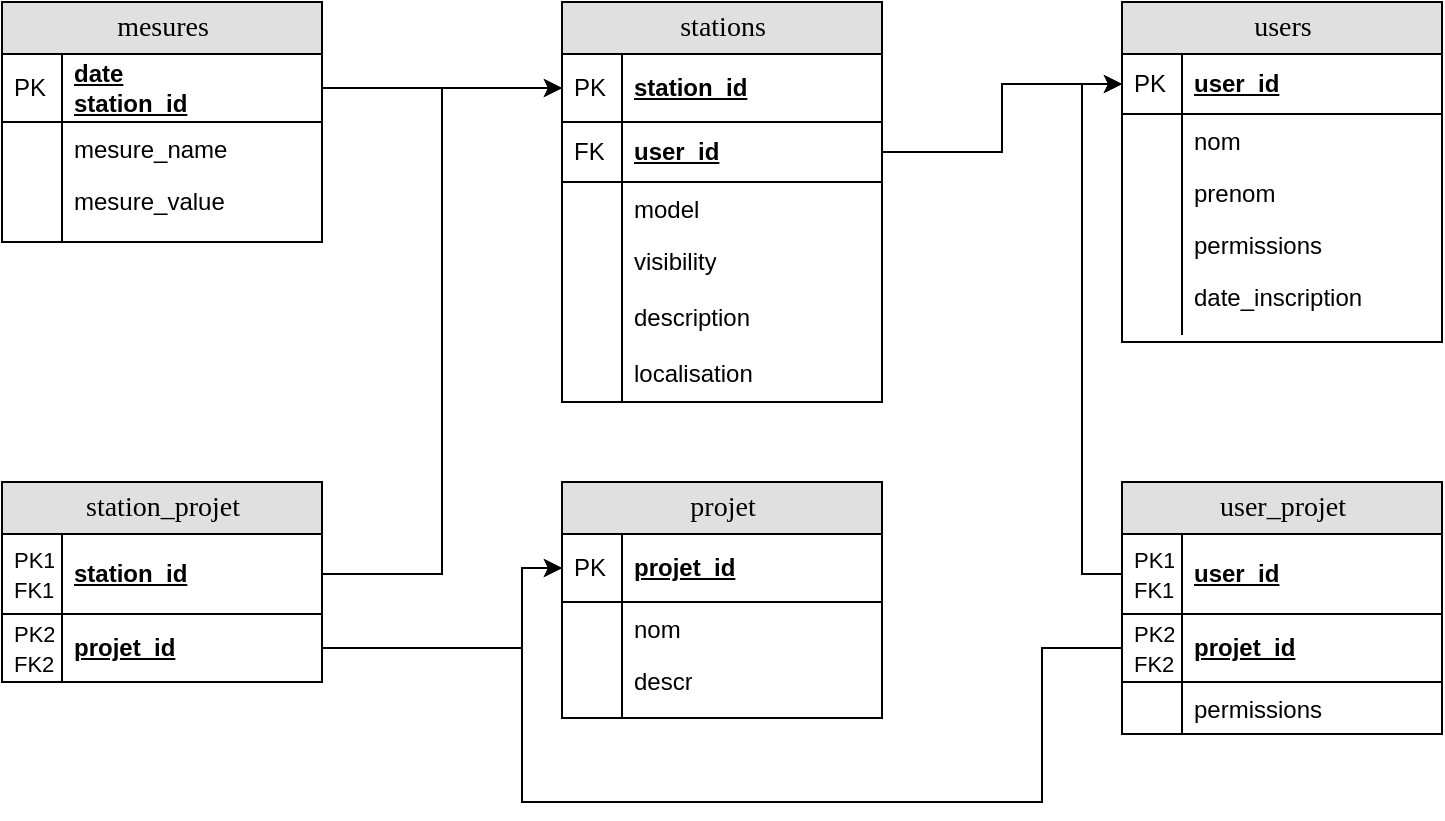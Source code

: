 <mxfile version="13.6.9" type="device"><diagram name="Page-1" id="e56a1550-8fbb-45ad-956c-1786394a9013"><mxGraphModel dx="1278" dy="548" grid="1" gridSize="10" guides="1" tooltips="1" connect="1" arrows="1" fold="1" page="1" pageScale="1" pageWidth="1100" pageHeight="850" background="#ffffff" math="0" shadow="0"><root><mxCell id="0"/><mxCell id="1" parent="0"/><mxCell id="ZOhxTdxITESLPfZu6qTr-23" value="mesures" style="swimlane;html=1;fontStyle=0;childLayout=stackLayout;horizontal=1;startSize=26;fillColor=#e0e0e0;horizontalStack=0;resizeParent=1;resizeLast=0;collapsible=1;marginBottom=0;swimlaneFillColor=#ffffff;align=center;rounded=0;shadow=0;comic=0;labelBackgroundColor=none;strokeWidth=1;fontFamily=Verdana;fontSize=14;swimlaneLine=1;" parent="1" vertex="1"><mxGeometry x="200" y="160" width="160" height="120" as="geometry"/></mxCell><mxCell id="ZOhxTdxITESLPfZu6qTr-24" value="date&lt;br&gt;station_id" style="shape=partialRectangle;top=0;left=0;right=0;bottom=1;html=1;align=left;verticalAlign=middle;fillColor=none;spacingLeft=34;spacingRight=4;whiteSpace=wrap;overflow=hidden;rotatable=0;points=[[0,0.5],[1,0.5]];portConstraint=eastwest;dropTarget=0;fontStyle=5;" parent="ZOhxTdxITESLPfZu6qTr-23" vertex="1"><mxGeometry y="26" width="160" height="34" as="geometry"/></mxCell><mxCell id="ZOhxTdxITESLPfZu6qTr-25" value="PK" style="shape=partialRectangle;top=0;left=0;bottom=0;html=1;fillColor=none;align=left;verticalAlign=middle;spacingLeft=4;spacingRight=4;whiteSpace=wrap;overflow=hidden;rotatable=0;points=[];portConstraint=eastwest;part=1;" parent="ZOhxTdxITESLPfZu6qTr-24" vertex="1" connectable="0"><mxGeometry width="30" height="34" as="geometry"/></mxCell><mxCell id="ZOhxTdxITESLPfZu6qTr-26" value="mesure_name" style="shape=partialRectangle;top=0;left=0;right=0;bottom=0;html=1;align=left;verticalAlign=top;fillColor=none;spacingLeft=34;spacingRight=4;whiteSpace=wrap;overflow=hidden;rotatable=0;points=[[0,0.5],[1,0.5]];portConstraint=eastwest;dropTarget=0;" parent="ZOhxTdxITESLPfZu6qTr-23" vertex="1"><mxGeometry y="60" width="160" height="26" as="geometry"/></mxCell><mxCell id="ZOhxTdxITESLPfZu6qTr-27" value="" style="shape=partialRectangle;top=0;left=0;bottom=0;html=1;fillColor=none;align=left;verticalAlign=top;spacingLeft=4;spacingRight=4;whiteSpace=wrap;overflow=hidden;rotatable=0;points=[];portConstraint=eastwest;part=1;" parent="ZOhxTdxITESLPfZu6qTr-26" vertex="1" connectable="0"><mxGeometry width="30" height="26" as="geometry"/></mxCell><mxCell id="ZOhxTdxITESLPfZu6qTr-28" value="mesure_value" style="shape=partialRectangle;top=0;left=0;right=0;bottom=0;html=1;align=left;verticalAlign=top;fillColor=none;spacingLeft=34;spacingRight=4;whiteSpace=wrap;overflow=hidden;rotatable=0;points=[[0,0.5],[1,0.5]];portConstraint=eastwest;dropTarget=0;" parent="ZOhxTdxITESLPfZu6qTr-23" vertex="1"><mxGeometry y="86" width="160" height="34" as="geometry"/></mxCell><mxCell id="ZOhxTdxITESLPfZu6qTr-29" value="" style="shape=partialRectangle;top=0;left=0;bottom=0;html=1;fillColor=none;align=left;verticalAlign=top;spacingLeft=4;spacingRight=4;whiteSpace=wrap;overflow=hidden;rotatable=0;points=[];portConstraint=eastwest;part=1;" parent="ZOhxTdxITESLPfZu6qTr-28" vertex="1" connectable="0"><mxGeometry width="30" height="34" as="geometry"/></mxCell><mxCell id="ZOhxTdxITESLPfZu6qTr-36" style="edgeStyle=orthogonalEdgeStyle;rounded=0;orthogonalLoop=1;jettySize=auto;html=1;exitX=1;exitY=0.5;exitDx=0;exitDy=0;entryX=0;entryY=0.5;entryDx=0;entryDy=0;" parent="1" source="ZOhxTdxITESLPfZu6qTr-24" target="2e49270ec7c68f3f-9" edge="1"><mxGeometry relative="1" as="geometry"/></mxCell><mxCell id="ZOhxTdxITESLPfZu6qTr-1" value="users" style="swimlane;html=1;fontStyle=0;childLayout=stackLayout;horizontal=1;startSize=26;fillColor=#e0e0e0;horizontalStack=0;resizeParent=1;resizeLast=0;collapsible=1;marginBottom=0;swimlaneFillColor=#ffffff;align=center;rounded=0;shadow=0;comic=0;labelBackgroundColor=none;strokeWidth=1;fontFamily=Verdana;fontSize=14;swimlaneLine=1;" parent="1" vertex="1"><mxGeometry x="760" y="160" width="160" height="170" as="geometry"/></mxCell><mxCell id="ZOhxTdxITESLPfZu6qTr-2" value="user_id" style="shape=partialRectangle;top=0;left=0;right=0;bottom=1;html=1;align=left;verticalAlign=middle;fillColor=none;spacingLeft=34;spacingRight=4;whiteSpace=wrap;overflow=hidden;rotatable=0;points=[[0,0.5],[1,0.5]];portConstraint=eastwest;dropTarget=0;fontStyle=5;" parent="ZOhxTdxITESLPfZu6qTr-1" vertex="1"><mxGeometry y="26" width="160" height="30" as="geometry"/></mxCell><mxCell id="ZOhxTdxITESLPfZu6qTr-3" value="PK" style="shape=partialRectangle;top=0;left=0;bottom=0;html=1;fillColor=none;align=left;verticalAlign=middle;spacingLeft=4;spacingRight=4;whiteSpace=wrap;overflow=hidden;rotatable=0;points=[];portConstraint=eastwest;part=1;" parent="ZOhxTdxITESLPfZu6qTr-2" vertex="1" connectable="0"><mxGeometry width="30" height="30" as="geometry"/></mxCell><mxCell id="ZOhxTdxITESLPfZu6qTr-4" value="nom" style="shape=partialRectangle;top=0;left=0;right=0;bottom=0;html=1;align=left;verticalAlign=top;fillColor=none;spacingLeft=34;spacingRight=4;whiteSpace=wrap;overflow=hidden;rotatable=0;points=[[0,0.5],[1,0.5]];portConstraint=eastwest;dropTarget=0;" parent="ZOhxTdxITESLPfZu6qTr-1" vertex="1"><mxGeometry y="56" width="160" height="26" as="geometry"/></mxCell><mxCell id="ZOhxTdxITESLPfZu6qTr-5" value="" style="shape=partialRectangle;top=0;left=0;bottom=0;html=1;fillColor=none;align=left;verticalAlign=top;spacingLeft=4;spacingRight=4;whiteSpace=wrap;overflow=hidden;rotatable=0;points=[];portConstraint=eastwest;part=1;" parent="ZOhxTdxITESLPfZu6qTr-4" vertex="1" connectable="0"><mxGeometry width="30" height="26" as="geometry"/></mxCell><mxCell id="ZOhxTdxITESLPfZu6qTr-6" value="prenom" style="shape=partialRectangle;top=0;left=0;right=0;bottom=0;html=1;align=left;verticalAlign=top;fillColor=none;spacingLeft=34;spacingRight=4;whiteSpace=wrap;overflow=hidden;rotatable=0;points=[[0,0.5],[1,0.5]];portConstraint=eastwest;dropTarget=0;" parent="ZOhxTdxITESLPfZu6qTr-1" vertex="1"><mxGeometry y="82" width="160" height="26" as="geometry"/></mxCell><mxCell id="ZOhxTdxITESLPfZu6qTr-7" value="" style="shape=partialRectangle;top=0;left=0;bottom=0;html=1;fillColor=none;align=left;verticalAlign=top;spacingLeft=4;spacingRight=4;whiteSpace=wrap;overflow=hidden;rotatable=0;points=[];portConstraint=eastwest;part=1;" parent="ZOhxTdxITESLPfZu6qTr-6" vertex="1" connectable="0"><mxGeometry width="30" height="26" as="geometry"/></mxCell><mxCell id="ZOhxTdxITESLPfZu6qTr-8" value="permissions" style="shape=partialRectangle;top=0;left=0;right=0;bottom=0;html=1;align=left;verticalAlign=top;fillColor=none;spacingLeft=34;spacingRight=4;whiteSpace=wrap;overflow=hidden;rotatable=0;points=[[0,0.5],[1,0.5]];portConstraint=eastwest;dropTarget=0;" parent="ZOhxTdxITESLPfZu6qTr-1" vertex="1"><mxGeometry y="108" width="160" height="26" as="geometry"/></mxCell><mxCell id="ZOhxTdxITESLPfZu6qTr-9" value="" style="shape=partialRectangle;top=0;left=0;bottom=0;html=1;fillColor=none;align=left;verticalAlign=top;spacingLeft=4;spacingRight=4;whiteSpace=wrap;overflow=hidden;rotatable=0;points=[];portConstraint=eastwest;part=1;" parent="ZOhxTdxITESLPfZu6qTr-8" vertex="1" connectable="0"><mxGeometry width="30" height="26" as="geometry"/></mxCell><mxCell id="ZOhxTdxITESLPfZu6qTr-39" value="date_inscription" style="shape=partialRectangle;top=0;left=0;right=0;bottom=0;html=1;align=left;verticalAlign=top;fillColor=none;spacingLeft=34;spacingRight=4;whiteSpace=wrap;overflow=hidden;rotatable=0;points=[[0,0.5],[1,0.5]];portConstraint=eastwest;dropTarget=0;" parent="ZOhxTdxITESLPfZu6qTr-1" vertex="1"><mxGeometry y="134" width="160" height="32" as="geometry"/></mxCell><mxCell id="ZOhxTdxITESLPfZu6qTr-40" value="" style="shape=partialRectangle;top=0;left=0;bottom=0;html=1;fillColor=none;align=left;verticalAlign=top;spacingLeft=4;spacingRight=4;whiteSpace=wrap;overflow=hidden;rotatable=0;points=[];portConstraint=eastwest;part=1;" parent="ZOhxTdxITESLPfZu6qTr-39" vertex="1" connectable="0"><mxGeometry width="30" height="32" as="geometry"/></mxCell><mxCell id="ZOhxTdxITESLPfZu6qTr-38" style="edgeStyle=orthogonalEdgeStyle;rounded=0;orthogonalLoop=1;jettySize=auto;html=1;entryX=0;entryY=0.5;entryDx=0;entryDy=0;exitX=1;exitY=0.5;exitDx=0;exitDy=0;" parent="1" source="ZOhxTdxITESLPfZu6qTr-68" target="ZOhxTdxITESLPfZu6qTr-2" edge="1"><mxGeometry relative="1" as="geometry"><mxPoint x="710" y="240" as="sourcePoint"/></mxGeometry></mxCell><mxCell id="2e49270ec7c68f3f-8" value="stations" style="swimlane;html=1;fontStyle=0;childLayout=stackLayout;horizontal=1;startSize=26;fillColor=#e0e0e0;horizontalStack=0;resizeParent=1;resizeLast=0;collapsible=1;marginBottom=0;swimlaneFillColor=#ffffff;align=center;rounded=0;shadow=0;comic=0;labelBackgroundColor=none;strokeWidth=1;fontFamily=Verdana;fontSize=14;swimlaneLine=1;" parent="1" vertex="1"><mxGeometry x="480" y="160" width="160" height="200" as="geometry"/></mxCell><mxCell id="2e49270ec7c68f3f-9" value="station_id" style="shape=partialRectangle;top=0;left=0;right=0;bottom=1;html=1;align=left;verticalAlign=middle;fillColor=none;spacingLeft=34;spacingRight=4;whiteSpace=wrap;overflow=hidden;rotatable=0;points=[[0,0.5],[1,0.5]];portConstraint=eastwest;dropTarget=0;fontStyle=5;" parent="2e49270ec7c68f3f-8" vertex="1"><mxGeometry y="26" width="160" height="34" as="geometry"/></mxCell><mxCell id="2e49270ec7c68f3f-10" value="PK" style="shape=partialRectangle;top=0;left=0;bottom=0;html=1;fillColor=none;align=left;verticalAlign=middle;spacingLeft=4;spacingRight=4;whiteSpace=wrap;overflow=hidden;rotatable=0;points=[];portConstraint=eastwest;part=1;" parent="2e49270ec7c68f3f-9" vertex="1" connectable="0"><mxGeometry width="30" height="34" as="geometry"/></mxCell><mxCell id="ZOhxTdxITESLPfZu6qTr-68" value="user_id" style="shape=partialRectangle;top=0;left=0;right=0;bottom=1;html=1;align=left;verticalAlign=middle;fillColor=none;spacingLeft=34;spacingRight=4;whiteSpace=wrap;overflow=hidden;rotatable=0;points=[[0,0.5],[1,0.5]];portConstraint=eastwest;dropTarget=0;fontStyle=5;" parent="2e49270ec7c68f3f-8" vertex="1"><mxGeometry y="60" width="160" height="30" as="geometry"/></mxCell><mxCell id="ZOhxTdxITESLPfZu6qTr-69" value="FK" style="shape=partialRectangle;top=0;left=0;bottom=0;html=1;fillColor=none;align=left;verticalAlign=middle;spacingLeft=4;spacingRight=4;whiteSpace=wrap;overflow=hidden;rotatable=0;points=[];portConstraint=eastwest;part=1;" parent="ZOhxTdxITESLPfZu6qTr-68" vertex="1" connectable="0"><mxGeometry width="30" height="30" as="geometry"/></mxCell><mxCell id="2e49270ec7c68f3f-11" value="model" style="shape=partialRectangle;top=0;left=0;right=0;bottom=0;html=1;align=left;verticalAlign=top;fillColor=none;spacingLeft=34;spacingRight=4;whiteSpace=wrap;overflow=hidden;rotatable=0;points=[[0,0.5],[1,0.5]];portConstraint=eastwest;dropTarget=0;" parent="2e49270ec7c68f3f-8" vertex="1"><mxGeometry y="90" width="160" height="26" as="geometry"/></mxCell><mxCell id="2e49270ec7c68f3f-12" value="" style="shape=partialRectangle;top=0;left=0;bottom=0;html=1;fillColor=none;align=left;verticalAlign=top;spacingLeft=4;spacingRight=4;whiteSpace=wrap;overflow=hidden;rotatable=0;points=[];portConstraint=eastwest;part=1;" parent="2e49270ec7c68f3f-11" vertex="1" connectable="0"><mxGeometry width="30" height="26" as="geometry"/></mxCell><mxCell id="2e49270ec7c68f3f-15" value="visibility" style="shape=partialRectangle;top=0;left=0;right=0;bottom=0;html=1;align=left;verticalAlign=top;fillColor=none;spacingLeft=34;spacingRight=4;whiteSpace=wrap;overflow=hidden;rotatable=0;points=[[0,0.5],[1,0.5]];portConstraint=eastwest;dropTarget=0;" parent="2e49270ec7c68f3f-8" vertex="1"><mxGeometry y="116" width="160" height="28" as="geometry"/></mxCell><mxCell id="2e49270ec7c68f3f-16" value="" style="shape=partialRectangle;top=0;left=0;bottom=0;html=1;fillColor=none;align=left;verticalAlign=top;spacingLeft=4;spacingRight=4;whiteSpace=wrap;overflow=hidden;rotatable=0;points=[];portConstraint=eastwest;part=1;" parent="2e49270ec7c68f3f-15" vertex="1" connectable="0"><mxGeometry width="30" height="28" as="geometry"/></mxCell><mxCell id="6ZCgI0wpOd_lEGJ7U4Bd-1" value="description" style="shape=partialRectangle;top=0;left=0;right=0;bottom=0;html=1;align=left;verticalAlign=top;fillColor=none;spacingLeft=34;spacingRight=4;whiteSpace=wrap;overflow=hidden;rotatable=0;points=[[0,0.5],[1,0.5]];portConstraint=eastwest;dropTarget=0;" vertex="1" parent="2e49270ec7c68f3f-8"><mxGeometry y="144" width="160" height="28" as="geometry"/></mxCell><mxCell id="6ZCgI0wpOd_lEGJ7U4Bd-2" value="" style="shape=partialRectangle;top=0;left=0;bottom=0;html=1;fillColor=none;align=left;verticalAlign=top;spacingLeft=4;spacingRight=4;whiteSpace=wrap;overflow=hidden;rotatable=0;points=[];portConstraint=eastwest;part=1;" vertex="1" connectable="0" parent="6ZCgI0wpOd_lEGJ7U4Bd-1"><mxGeometry width="30" height="28" as="geometry"/></mxCell><mxCell id="6ZCgI0wpOd_lEGJ7U4Bd-3" value="localisation" style="shape=partialRectangle;top=0;left=0;right=0;bottom=0;html=1;align=left;verticalAlign=top;fillColor=none;spacingLeft=34;spacingRight=4;whiteSpace=wrap;overflow=hidden;rotatable=0;points=[[0,0.5],[1,0.5]];portConstraint=eastwest;dropTarget=0;" vertex="1" parent="2e49270ec7c68f3f-8"><mxGeometry y="172" width="160" height="28" as="geometry"/></mxCell><mxCell id="6ZCgI0wpOd_lEGJ7U4Bd-4" value="" style="shape=partialRectangle;top=0;left=0;bottom=0;html=1;fillColor=none;align=left;verticalAlign=top;spacingLeft=4;spacingRight=4;whiteSpace=wrap;overflow=hidden;rotatable=0;points=[];portConstraint=eastwest;part=1;" vertex="1" connectable="0" parent="6ZCgI0wpOd_lEGJ7U4Bd-3"><mxGeometry width="30" height="28" as="geometry"/></mxCell><mxCell id="ZOhxTdxITESLPfZu6qTr-61" value="station_projet" style="swimlane;html=1;fontStyle=0;childLayout=stackLayout;horizontal=1;startSize=26;fillColor=#e0e0e0;horizontalStack=0;resizeParent=1;resizeLast=0;collapsible=1;marginBottom=0;swimlaneFillColor=#ffffff;align=center;rounded=0;shadow=0;comic=0;labelBackgroundColor=none;strokeWidth=1;fontFamily=Verdana;fontSize=14;swimlaneLine=1;" parent="1" vertex="1"><mxGeometry x="200" y="400" width="160" height="100" as="geometry"/></mxCell><mxCell id="ZOhxTdxITESLPfZu6qTr-70" value="station_id" style="shape=partialRectangle;top=0;left=0;right=0;bottom=1;html=1;align=left;verticalAlign=middle;fillColor=none;spacingLeft=34;spacingRight=4;whiteSpace=wrap;overflow=hidden;rotatable=0;points=[[0,0.5],[1,0.5]];portConstraint=eastwest;dropTarget=0;fontStyle=5;" parent="ZOhxTdxITESLPfZu6qTr-61" vertex="1"><mxGeometry y="26" width="160" height="40" as="geometry"/></mxCell><mxCell id="ZOhxTdxITESLPfZu6qTr-71" value="&lt;font style=&quot;font-size: 11px&quot;&gt;PK1&lt;br&gt;FK1&lt;/font&gt;" style="shape=partialRectangle;top=0;left=0;bottom=0;html=1;fillColor=none;align=left;verticalAlign=middle;spacingLeft=4;spacingRight=4;whiteSpace=wrap;overflow=hidden;rotatable=0;points=[];portConstraint=eastwest;part=1;" parent="ZOhxTdxITESLPfZu6qTr-70" vertex="1" connectable="0"><mxGeometry width="30" height="40" as="geometry"/></mxCell><mxCell id="ZOhxTdxITESLPfZu6qTr-62" value="projet_id" style="shape=partialRectangle;top=0;left=0;right=0;bottom=1;html=1;align=left;verticalAlign=middle;fillColor=none;spacingLeft=34;spacingRight=4;whiteSpace=wrap;overflow=hidden;rotatable=0;points=[[0,0.5],[1,0.5]];portConstraint=eastwest;dropTarget=0;fontStyle=5;" parent="ZOhxTdxITESLPfZu6qTr-61" vertex="1"><mxGeometry y="66" width="160" height="34" as="geometry"/></mxCell><mxCell id="ZOhxTdxITESLPfZu6qTr-63" value="&lt;font style=&quot;font-size: 11px&quot;&gt;PK2&lt;br&gt;FK2&lt;/font&gt;" style="shape=partialRectangle;top=0;left=0;bottom=0;html=1;fillColor=none;align=left;verticalAlign=middle;spacingLeft=4;spacingRight=4;whiteSpace=wrap;overflow=hidden;rotatable=0;points=[];portConstraint=eastwest;part=1;" parent="ZOhxTdxITESLPfZu6qTr-62" vertex="1" connectable="0"><mxGeometry width="30" height="34" as="geometry"/></mxCell><mxCell id="ZOhxTdxITESLPfZu6qTr-12" value="projet" style="swimlane;html=1;fontStyle=0;childLayout=stackLayout;horizontal=1;startSize=26;fillColor=#e0e0e0;horizontalStack=0;resizeParent=1;resizeLast=0;collapsible=1;marginBottom=0;swimlaneFillColor=#ffffff;align=center;rounded=0;shadow=0;comic=0;labelBackgroundColor=none;strokeWidth=1;fontFamily=Verdana;fontSize=14;swimlaneLine=1;" parent="1" vertex="1"><mxGeometry x="480" y="400" width="160" height="118" as="geometry"/></mxCell><mxCell id="ZOhxTdxITESLPfZu6qTr-13" value="projet_id" style="shape=partialRectangle;top=0;left=0;right=0;bottom=1;html=1;align=left;verticalAlign=middle;fillColor=none;spacingLeft=34;spacingRight=4;whiteSpace=wrap;overflow=hidden;rotatable=0;points=[[0,0.5],[1,0.5]];portConstraint=eastwest;dropTarget=0;fontStyle=5;" parent="ZOhxTdxITESLPfZu6qTr-12" vertex="1"><mxGeometry y="26" width="160" height="34" as="geometry"/></mxCell><mxCell id="ZOhxTdxITESLPfZu6qTr-14" value="PK" style="shape=partialRectangle;top=0;left=0;bottom=0;html=1;fillColor=none;align=left;verticalAlign=middle;spacingLeft=4;spacingRight=4;whiteSpace=wrap;overflow=hidden;rotatable=0;points=[];portConstraint=eastwest;part=1;" parent="ZOhxTdxITESLPfZu6qTr-13" vertex="1" connectable="0"><mxGeometry width="30" height="34" as="geometry"/></mxCell><mxCell id="ZOhxTdxITESLPfZu6qTr-15" value="nom" style="shape=partialRectangle;top=0;left=0;right=0;bottom=0;html=1;align=left;verticalAlign=top;fillColor=none;spacingLeft=34;spacingRight=4;whiteSpace=wrap;overflow=hidden;rotatable=0;points=[[0,0.5],[1,0.5]];portConstraint=eastwest;dropTarget=0;" parent="ZOhxTdxITESLPfZu6qTr-12" vertex="1"><mxGeometry y="60" width="160" height="26" as="geometry"/></mxCell><mxCell id="ZOhxTdxITESLPfZu6qTr-16" value="" style="shape=partialRectangle;top=0;left=0;bottom=0;html=1;fillColor=none;align=left;verticalAlign=top;spacingLeft=4;spacingRight=4;whiteSpace=wrap;overflow=hidden;rotatable=0;points=[];portConstraint=eastwest;part=1;" parent="ZOhxTdxITESLPfZu6qTr-15" vertex="1" connectable="0"><mxGeometry width="30" height="26" as="geometry"/></mxCell><mxCell id="ZOhxTdxITESLPfZu6qTr-17" value="descr" style="shape=partialRectangle;top=0;left=0;right=0;bottom=0;html=1;align=left;verticalAlign=top;fillColor=none;spacingLeft=34;spacingRight=4;whiteSpace=wrap;overflow=hidden;rotatable=0;points=[[0,0.5],[1,0.5]];portConstraint=eastwest;dropTarget=0;" parent="ZOhxTdxITESLPfZu6qTr-12" vertex="1"><mxGeometry y="86" width="160" height="32" as="geometry"/></mxCell><mxCell id="ZOhxTdxITESLPfZu6qTr-18" value="" style="shape=partialRectangle;top=0;left=0;bottom=0;html=1;fillColor=none;align=left;verticalAlign=top;spacingLeft=4;spacingRight=4;whiteSpace=wrap;overflow=hidden;rotatable=0;points=[];portConstraint=eastwest;part=1;" parent="ZOhxTdxITESLPfZu6qTr-17" vertex="1" connectable="0"><mxGeometry width="30" height="32" as="geometry"/></mxCell><mxCell id="ZOhxTdxITESLPfZu6qTr-74" value="user_projet" style="swimlane;html=1;fontStyle=0;childLayout=stackLayout;horizontal=1;startSize=26;fillColor=#e0e0e0;horizontalStack=0;resizeParent=1;resizeLast=0;collapsible=1;marginBottom=0;swimlaneFillColor=#ffffff;align=center;rounded=0;shadow=0;comic=0;labelBackgroundColor=none;strokeWidth=1;fontFamily=Verdana;fontSize=14;swimlaneLine=1;" parent="1" vertex="1"><mxGeometry x="760" y="400" width="160" height="126" as="geometry"/></mxCell><mxCell id="ZOhxTdxITESLPfZu6qTr-77" value="user_id" style="shape=partialRectangle;top=0;left=0;right=0;bottom=1;html=1;align=left;verticalAlign=middle;fillColor=none;spacingLeft=34;spacingRight=4;whiteSpace=wrap;overflow=hidden;rotatable=0;points=[[0,0.5],[1,0.5]];portConstraint=eastwest;dropTarget=0;fontStyle=5;" parent="ZOhxTdxITESLPfZu6qTr-74" vertex="1"><mxGeometry y="26" width="160" height="40" as="geometry"/></mxCell><mxCell id="ZOhxTdxITESLPfZu6qTr-78" value="&lt;font style=&quot;font-size: 11px&quot;&gt;PK1&lt;br&gt;FK1&lt;/font&gt;" style="shape=partialRectangle;top=0;left=0;bottom=0;html=1;fillColor=none;align=left;verticalAlign=middle;spacingLeft=4;spacingRight=4;whiteSpace=wrap;overflow=hidden;rotatable=0;points=[];portConstraint=eastwest;part=1;" parent="ZOhxTdxITESLPfZu6qTr-77" vertex="1" connectable="0"><mxGeometry width="30" height="40" as="geometry"/></mxCell><mxCell id="ZOhxTdxITESLPfZu6qTr-75" value="projet_id" style="shape=partialRectangle;top=0;left=0;right=0;bottom=1;html=1;align=left;verticalAlign=middle;fillColor=none;spacingLeft=34;spacingRight=4;whiteSpace=wrap;overflow=hidden;rotatable=0;points=[[0,0.5],[1,0.5]];portConstraint=eastwest;dropTarget=0;fontStyle=5;" parent="ZOhxTdxITESLPfZu6qTr-74" vertex="1"><mxGeometry y="66" width="160" height="34" as="geometry"/></mxCell><mxCell id="ZOhxTdxITESLPfZu6qTr-76" value="&lt;font style=&quot;font-size: 11px&quot;&gt;PK2&lt;br&gt;FK2&lt;/font&gt;" style="shape=partialRectangle;top=0;left=0;bottom=0;html=1;fillColor=none;align=left;verticalAlign=middle;spacingLeft=4;spacingRight=4;whiteSpace=wrap;overflow=hidden;rotatable=0;points=[];portConstraint=eastwest;part=1;" parent="ZOhxTdxITESLPfZu6qTr-75" vertex="1" connectable="0"><mxGeometry width="30" height="34.0" as="geometry"/></mxCell><mxCell id="ZOhxTdxITESLPfZu6qTr-83" value="permissions" style="shape=partialRectangle;top=0;left=0;right=0;bottom=0;html=1;align=left;verticalAlign=top;fillColor=none;spacingLeft=34;spacingRight=4;whiteSpace=wrap;overflow=hidden;rotatable=0;points=[[0,0.5],[1,0.5]];portConstraint=eastwest;dropTarget=0;" parent="ZOhxTdxITESLPfZu6qTr-74" vertex="1"><mxGeometry y="100" width="160" height="26" as="geometry"/></mxCell><mxCell id="ZOhxTdxITESLPfZu6qTr-84" value="" style="shape=partialRectangle;top=0;left=0;bottom=0;html=1;fillColor=none;align=left;verticalAlign=top;spacingLeft=4;spacingRight=4;whiteSpace=wrap;overflow=hidden;rotatable=0;points=[];portConstraint=eastwest;part=1;" parent="ZOhxTdxITESLPfZu6qTr-83" vertex="1" connectable="0"><mxGeometry width="30" height="26" as="geometry"/></mxCell><mxCell id="6ZCgI0wpOd_lEGJ7U4Bd-7" style="edgeStyle=orthogonalEdgeStyle;rounded=0;orthogonalLoop=1;jettySize=auto;html=1;entryX=0;entryY=0.5;entryDx=0;entryDy=0;" edge="1" parent="1" source="ZOhxTdxITESLPfZu6qTr-77" target="ZOhxTdxITESLPfZu6qTr-2"><mxGeometry relative="1" as="geometry"/></mxCell><mxCell id="6ZCgI0wpOd_lEGJ7U4Bd-8" style="edgeStyle=orthogonalEdgeStyle;rounded=0;orthogonalLoop=1;jettySize=auto;html=1;entryX=0;entryY=0.5;entryDx=0;entryDy=0;" edge="1" parent="1" source="ZOhxTdxITESLPfZu6qTr-75" target="ZOhxTdxITESLPfZu6qTr-13"><mxGeometry relative="1" as="geometry"><Array as="points"><mxPoint x="720" y="483"/><mxPoint x="720" y="560"/><mxPoint x="460" y="560"/><mxPoint x="460" y="443"/></Array></mxGeometry></mxCell><mxCell id="6ZCgI0wpOd_lEGJ7U4Bd-9" style="edgeStyle=orthogonalEdgeStyle;rounded=0;orthogonalLoop=1;jettySize=auto;html=1;entryX=0;entryY=0.5;entryDx=0;entryDy=0;" edge="1" parent="1" source="ZOhxTdxITESLPfZu6qTr-70" target="2e49270ec7c68f3f-9"><mxGeometry relative="1" as="geometry"/></mxCell><mxCell id="6ZCgI0wpOd_lEGJ7U4Bd-10" style="edgeStyle=orthogonalEdgeStyle;rounded=0;orthogonalLoop=1;jettySize=auto;html=1;" edge="1" parent="1" source="ZOhxTdxITESLPfZu6qTr-62" target="ZOhxTdxITESLPfZu6qTr-13"><mxGeometry relative="1" as="geometry"><Array as="points"><mxPoint x="460" y="483"/><mxPoint x="460" y="443"/></Array></mxGeometry></mxCell></root></mxGraphModel></diagram></mxfile>
